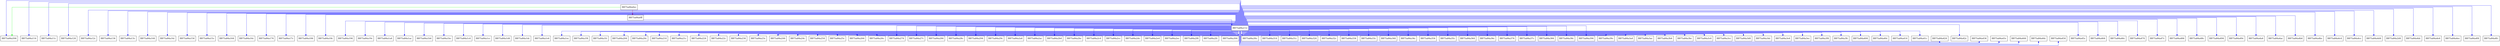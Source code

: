 digraph GetEventName {
  node [shape="box"];
  graph [splines=ortho];
  BB75a84a0ec -> BB75a84a504 [color="green"];
  BB75a84a0ec -> BB75a84a0ff [color="red"];
  BB75a84a0ff -> BB75a84a112 [color="blue"];
  BB75a84a112 -> BB75a84a114 [color="blue"];
  BB75a84a112 -> BB75a84a11c [color="blue"];
  BB75a84a112 -> BB75a84a124 [color="blue"];
  BB75a84a112 -> BB75a84a12c [color="blue"];
  BB75a84a112 -> BB75a84a134 [color="blue"];
  BB75a84a112 -> BB75a84a13c [color="blue"];
  BB75a84a112 -> BB75a84a144 [color="blue"];
  BB75a84a112 -> BB75a84a14c [color="blue"];
  BB75a84a112 -> BB75a84a154 [color="blue"];
  BB75a84a112 -> BB75a84a15c [color="blue"];
  BB75a84a112 -> BB75a84a164 [color="blue"];
  BB75a84a112 -> BB75a84a16c [color="blue"];
  BB75a84a112 -> BB75a84a174 [color="blue"];
  BB75a84a112 -> BB75a84a17c [color="blue"];
  BB75a84a112 -> BB75a84a184 [color="blue"];
  BB75a84a112 -> BB75a84a18c [color="blue"];
  BB75a84a112 -> BB75a84a194 [color="blue"];
  BB75a84a112 -> BB75a84a19c [color="blue"];
  BB75a84a112 -> BB75a84a1a4 [color="blue"];
  BB75a84a112 -> BB75a84a1ac [color="blue"];
  BB75a84a112 -> BB75a84a1b4 [color="blue"];
  BB75a84a112 -> BB75a84a1bc [color="blue"];
  BB75a84a112 -> BB75a84a1c4 [color="blue"];
  BB75a84a112 -> BB75a84a1cc [color="blue"];
  BB75a84a112 -> BB75a84a1d4 [color="blue"];
  BB75a84a112 -> BB75a84a1dc [color="blue"];
  BB75a84a112 -> BB75a84a1e4 [color="blue"];
  BB75a84a112 -> BB75a84a1ec [color="blue"];
  BB75a84a112 -> BB75a84a1f4 [color="blue"];
  BB75a84a112 -> BB75a84a1fc [color="blue"];
  BB75a84a112 -> BB75a84a204 [color="blue"];
  BB75a84a112 -> BB75a84a20c [color="blue"];
  BB75a84a112 -> BB75a84a214 [color="blue"];
  BB75a84a112 -> BB75a84a21c [color="blue"];
  BB75a84a112 -> BB75a84a224 [color="blue"];
  BB75a84a112 -> BB75a84a22c [color="blue"];
  BB75a84a112 -> BB75a84a234 [color="blue"];
  BB75a84a112 -> BB75a84a23c [color="blue"];
  BB75a84a112 -> BB75a84a244 [color="blue"];
  BB75a84a112 -> BB75a84a24c [color="blue"];
  BB75a84a112 -> BB75a84a254 [color="blue"];
  BB75a84a112 -> BB75a84a25c [color="blue"];
  BB75a84a112 -> BB75a84a264 [color="blue"];
  BB75a84a112 -> BB75a84a26c [color="blue"];
  BB75a84a112 -> BB75a84a274 [color="blue"];
  BB75a84a112 -> BB75a84a27c [color="blue"];
  BB75a84a112 -> BB75a84a284 [color="blue"];
  BB75a84a112 -> BB75a84a28c [color="blue"];
  BB75a84a112 -> BB75a84a294 [color="blue"];
  BB75a84a112 -> BB75a84a29c [color="blue"];
  BB75a84a112 -> BB75a84a2a4 [color="blue"];
  BB75a84a112 -> BB75a84a2ac [color="blue"];
  BB75a84a112 -> BB75a84a2b4 [color="blue"];
  BB75a84a112 -> BB75a84a2bc [color="blue"];
  BB75a84a112 -> BB75a84a2c4 [color="blue"];
  BB75a84a112 -> BB75a84a2cc [color="blue"];
  BB75a84a112 -> BB75a84a2dc [color="blue"];
  BB75a84a112 -> BB75a84a2e4 [color="blue"];
  BB75a84a112 -> BB75a84a504 [color="blue"];
  BB75a84a112 -> BB75a84a2ec [color="blue"];
  BB75a84a112 -> BB75a84a2f4 [color="blue"];
  BB75a84a112 -> BB75a84a2fc [color="blue"];
  BB75a84a112 -> BB75a84a304 [color="blue"];
  BB75a84a112 -> BB75a84a30c [color="blue"];
  BB75a84a112 -> BB75a84a314 [color="blue"];
  BB75a84a112 -> BB75a84a31c [color="blue"];
  BB75a84a112 -> BB75a84a324 [color="blue"];
  BB75a84a112 -> BB75a84a32c [color="blue"];
  BB75a84a112 -> BB75a84a334 [color="blue"];
  BB75a84a112 -> BB75a84a33c [color="blue"];
  BB75a84a112 -> BB75a84a344 [color="blue"];
  BB75a84a112 -> BB75a84a34c [color="blue"];
  BB75a84a112 -> BB75a84a354 [color="blue"];
  BB75a84a112 -> BB75a84a35c [color="blue"];
  BB75a84a112 -> BB75a84a364 [color="blue"];
  BB75a84a112 -> BB75a84a36c [color="blue"];
  BB75a84a112 -> BB75a84a374 [color="blue"];
  BB75a84a112 -> BB75a84a37c [color="blue"];
  BB75a84a112 -> BB75a84a384 [color="blue"];
  BB75a84a112 -> BB75a84a38c [color="blue"];
  BB75a84a112 -> BB75a84a394 [color="blue"];
  BB75a84a112 -> BB75a84a39c [color="blue"];
  BB75a84a112 -> BB75a84a3a4 [color="blue"];
  BB75a84a112 -> BB75a84a3ac [color="blue"];
  BB75a84a112 -> BB75a84a3b4 [color="blue"];
  BB75a84a112 -> BB75a84a3bc [color="blue"];
  BB75a84a112 -> BB75a84a3c4 [color="blue"];
  BB75a84a112 -> BB75a84a3cc [color="blue"];
  BB75a84a112 -> BB75a84a3d4 [color="blue"];
  BB75a84a112 -> BB75a84a3dc [color="blue"];
  BB75a84a112 -> BB75a84a3e4 [color="blue"];
  BB75a84a112 -> BB75a84a3ec [color="blue"];
  BB75a84a112 -> BB75a84a3f4 [color="blue"];
  BB75a84a112 -> BB75a84a3fc [color="blue"];
  BB75a84a112 -> BB75a84a404 [color="blue"];
  BB75a84a112 -> BB75a84a40c [color="blue"];
  BB75a84a112 -> BB75a84a414 [color="blue"];
  BB75a84a112 -> BB75a84a41c [color="blue"];
  BB75a84a112 -> BB75a84a424 [color="blue"];
  BB75a84a112 -> BB75a84a42c [color="blue"];
  BB75a84a112 -> BB75a84a434 [color="blue"];
  BB75a84a112 -> BB75a84a43c [color="blue"];
  BB75a84a112 -> BB75a84a444 [color="blue"];
  BB75a84a112 -> BB75a84a44c [color="blue"];
  BB75a84a112 -> BB75a84a454 [color="blue"];
  BB75a84a112 -> BB75a84a45c [color="blue"];
  BB75a84a112 -> BB75a84a464 [color="blue"];
  BB75a84a112 -> BB75a84a46c [color="blue"];
  BB75a84a112 -> BB75a84a474 [color="blue"];
  BB75a84a112 -> BB75a84a47c [color="blue"];
  BB75a84a112 -> BB75a84a484 [color="blue"];
  BB75a84a112 -> BB75a84a48c [color="blue"];
  BB75a84a112 -> BB75a84a494 [color="blue"];
  BB75a84a112 -> BB75a84a49c [color="blue"];
  BB75a84a112 -> BB75a84a4a4 [color="blue"];
  BB75a84a112 -> BB75a84a4ac [color="blue"];
  BB75a84a112 -> BB75a84a4b4 [color="blue"];
  BB75a84a112 -> BB75a84a4bc [color="blue"];
  BB75a84a112 -> BB75a84a4c4 [color="blue"];
  BB75a84a112 -> BB75a84a4cc [color="blue"];
  BB75a84a112 -> BB75a84a4d4 [color="blue"];
  BB75a84a112 -> BB75a84a2d4 [color="blue"];
  BB75a84a112 -> BB75a84a4dc [color="blue"];
  BB75a84a112 -> BB75a84a4e4 [color="blue"];
  BB75a84a112 -> BB75a84a4ec [color="blue"];
  BB75a84a112 -> BB75a84a4f4 [color="blue"];
  BB75a84a112 -> BB75a84a4fc [color="blue"];
}